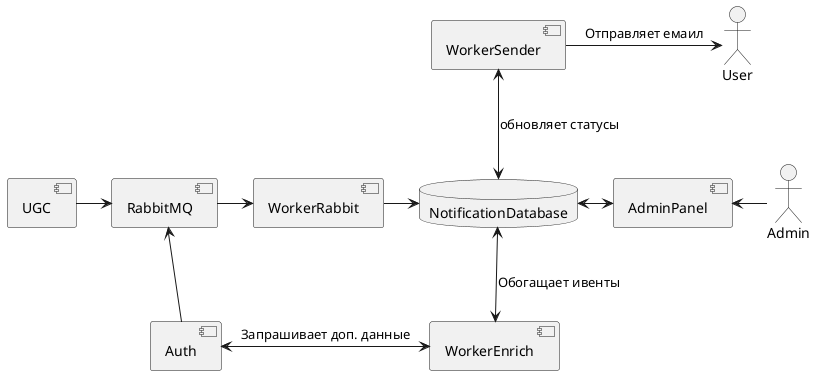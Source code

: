 @startuml as is

skinparam componentStyle uml2
actor Admin
actor User
database NotificationDatabase
component UGC
component Auth
component RabbitMQ
component AdminPanel
component WorkerRabbit
component WorkerEnrich
component WorkerSender

Admin -left-> AdminPanel
AdminPanel <-left-> NotificationDatabase
UGC -right-> RabbitMQ
Auth -up-> RabbitMQ
RabbitMQ -right-> WorkerRabbit
WorkerRabbit -right-> NotificationDatabase
WorkerSender <-down-> NotificationDatabase : обновляет статусы
User <-left- WorkerSender : Отправляет емаил
WorkerEnrich <-left-> Auth : Запрашивает доп. данные
WorkerEnrich <-up-> NotificationDatabase : Обогащает ивенты

@enduml